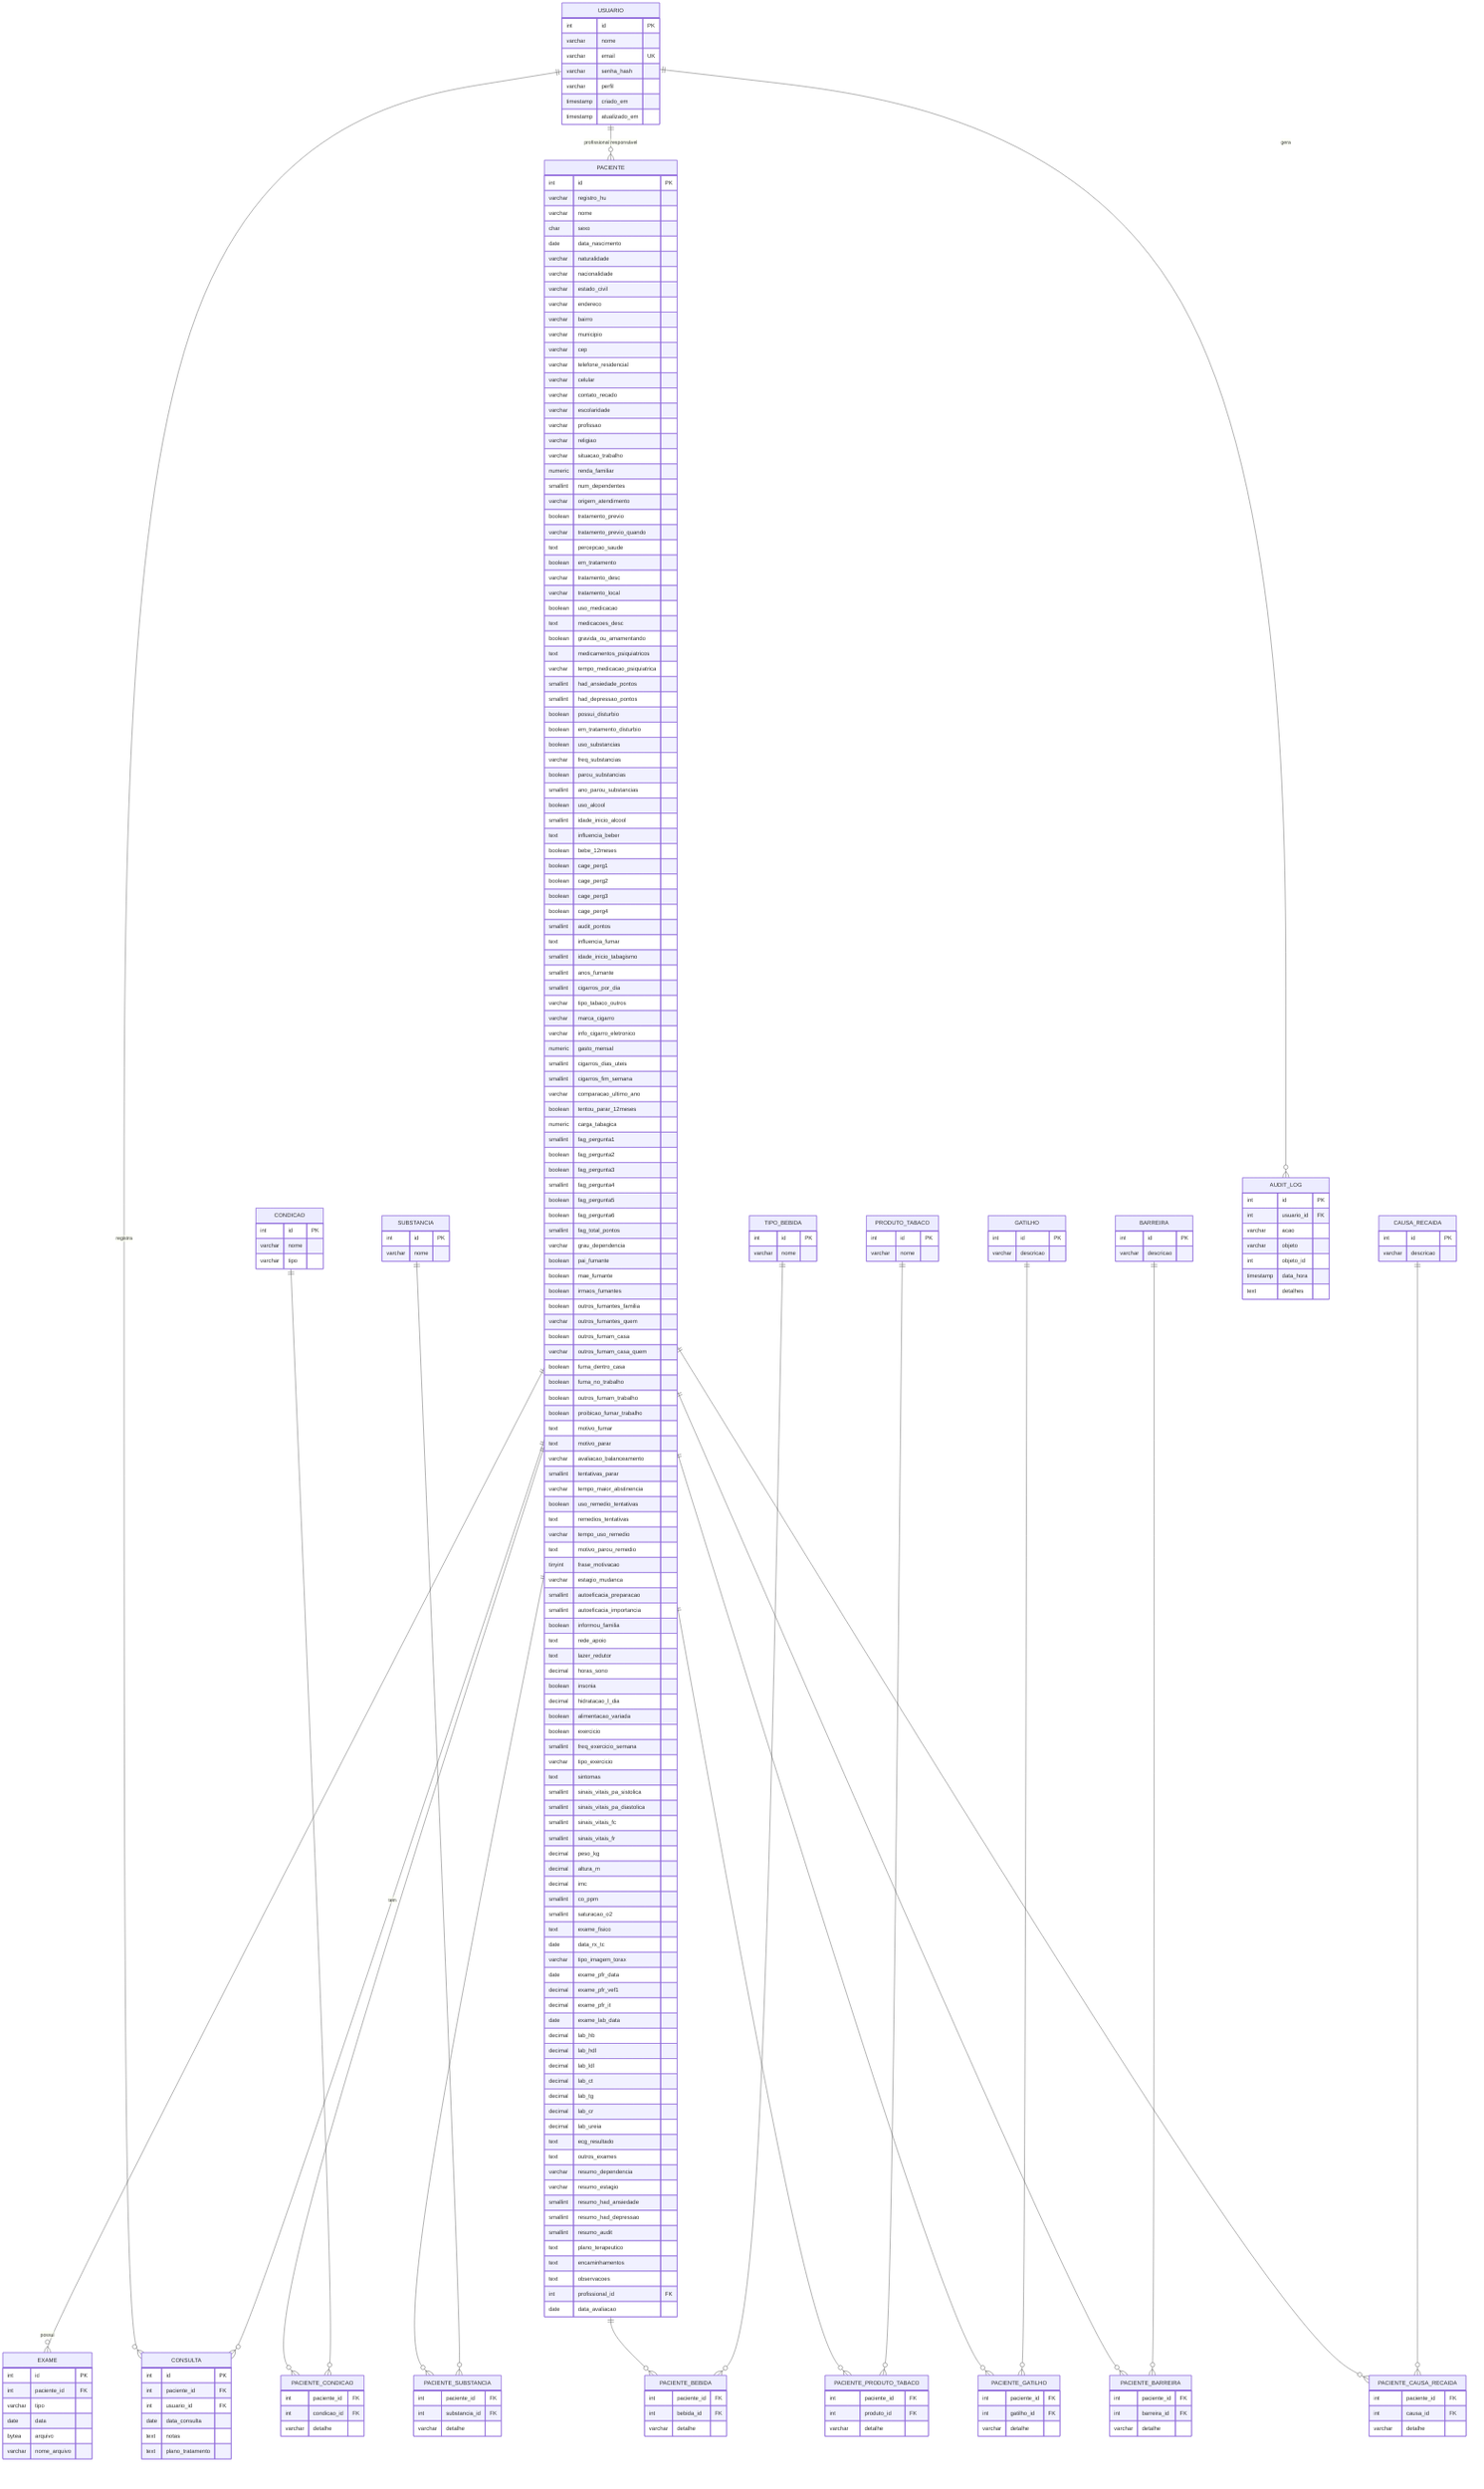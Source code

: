 erDiagram
    %% Entidades principais
    USUARIO {
        int id PK
        varchar nome
        varchar email UK
        varchar senha_hash
        varchar perfil
        timestamp criado_em
        timestamp atualizado_em
    }

    PACIENTE {
        int id PK
        varchar registro_hu
        varchar nome
        char sexo
        date data_nascimento
        varchar naturalidade
        varchar nacionalidade
        varchar estado_civil
        varchar endereco
        varchar bairro
        varchar municipio
        varchar cep
        varchar telefone_residencial
        varchar celular
        varchar contato_recado
        varchar escolaridade
        varchar profissao
        varchar religiao
        varchar situacao_trabalho
        numeric renda_familiar
        smallint num_dependentes
        varchar origem_atendimento
        boolean tratamento_previo
        varchar tratamento_previo_quando
        text percepcao_saude
        boolean em_tratamento
        varchar tratamento_desc
        varchar tratamento_local
        boolean uso_medicacao
        text medicacoes_desc
        boolean gravida_ou_amamentando
        text medicamentos_psiquiatricos
        varchar tempo_medicacao_psiquiatrica
        smallint had_ansiedade_pontos
        smallint had_depressao_pontos
        boolean possui_disturbio
        boolean em_tratamento_disturbio
        boolean uso_substancias
        varchar freq_substancias
        boolean parou_substancias
        smallint ano_parou_substancias
        boolean uso_alcool
        smallint idade_inicio_alcool
        text influencia_beber
        boolean bebe_12meses
        boolean cage_perg1
        boolean cage_perg2
        boolean cage_perg3
        boolean cage_perg4
        smallint audit_pontos
        text influencia_fumar
        smallint idade_inicio_tabagismo
        smallint anos_fumante
        smallint cigarros_por_dia
        varchar tipo_tabaco_outros
        varchar marca_cigarro
        varchar info_cigarro_eletronico
        numeric gasto_mensal
        smallint cigarros_dias_uteis
        smallint cigarros_fim_semana
        varchar comparacao_ultimo_ano
        boolean tentou_parar_12meses
        numeric carga_tabagica
        smallint fag_pergunta1
        boolean fag_pergunta2
        boolean fag_pergunta3
        smallint fag_pergunta4
        boolean fag_pergunta5
        boolean fag_pergunta6
        smallint fag_total_pontos
        varchar grau_dependencia
        boolean pai_fumante
        boolean mae_fumante
        boolean irmaos_fumantes
        boolean outros_fumantes_familia
        varchar outros_fumantes_quem
        boolean outros_fumam_casa
        varchar outros_fumam_casa_quem
        boolean fuma_dentro_casa
        boolean fuma_no_trabalho
        boolean outros_fumam_trabalho
        boolean proibicao_fumar_trabalho
        text motivo_fumar
        text motivo_parar
        varchar avaliacao_balanceamento
        smallint tentativas_parar
        varchar tempo_maior_abstinencia
        boolean uso_remedio_tentativas
        text remedios_tentativas
        varchar tempo_uso_remedio
        text motivo_parou_remedio
        tinyint frase_motivacao
        varchar estagio_mudanca
        smallint autoeficacia_preparacao
        smallint autoeficacia_importancia
        boolean informou_familia
        text rede_apoio
        text lazer_redutor
        decimal horas_sono
        boolean insonia
        decimal hidratacao_l_dia
        boolean alimentacao_variada
        boolean exercicio
        smallint freq_exercicio_semana
        varchar tipo_exercicio
        text sintomas
        smallint sinais_vitais_pa_sistolica
        smallint sinais_vitais_pa_diastolica
        smallint sinais_vitais_fc
        smallint sinais_vitais_fr
        decimal peso_kg
        decimal altura_m
        decimal imc
        smallint co_ppm
        smallint saturacao_o2
        text exame_fisico
        date data_rx_tc
        varchar tipo_imagem_torax
        date exame_pfr_data
        decimal exame_pfr_vef1
        decimal exame_pfr_it
        date exame_lab_data
        decimal lab_hb
        decimal lab_hdl
        decimal lab_ldl
        decimal lab_ct
        decimal lab_tg
        decimal lab_cr
        decimal lab_ureia
        text ecg_resultado
        text outros_exames
        varchar resumo_dependencia
        varchar resumo_estagio
        smallint resumo_had_ansiedade
        smallint resumo_had_depressao
        smallint resumo_audit
        text plano_terapeutico
        text encaminhamentos
        text observacoes
        int profissional_id FK
        date data_avaliacao
    }

    CONDICAO {
        int id PK
        varchar nome
        varchar tipo
    }

    SUBSTANCIA {
        int id PK
        varchar nome
    }

    TIPO_BEBIDA {
        int id PK
        varchar nome
    }

    PRODUTO_TABACO {
        int id PK
        varchar nome
    }

    GATILHO {
        int id PK
        varchar descricao
    }

    BARREIRA {
        int id PK
        varchar descricao
    }

    CAUSA_RECAIDA {
        int id PK
        varchar descricao
    }

    EXAME {
        int id PK
        int paciente_id FK
        varchar tipo
        date data
        bytea arquivo
        varchar nome_arquivo
    }

    CONSULTA {
        int id PK
        int paciente_id FK
        int usuario_id FK
        date data_consulta
        text notas
        text plano_tratamento
    }

    AUDIT_LOG {
        int id PK
        int usuario_id FK
        varchar acao
        varchar objeto
        int objeto_id
        timestamp data_hora
        text detalhes
    }

    %% Tabelas associativas (relacionamentos N:M)
    PACIENTE_CONDICAO {
        int paciente_id FK
        int condicao_id FK
        varchar detalhe
    }

    PACIENTE_SUBSTANCIA {
        int paciente_id FK
        int substancia_id FK
        varchar detalhe
    }

    PACIENTE_BEBIDA {
        int paciente_id FK
        int bebida_id FK
        varchar detalhe
    }

    PACIENTE_PRODUTO_TABACO {
        int paciente_id FK
        int produto_id FK
        varchar detalhe
    }

    PACIENTE_GATILHO {
        int paciente_id FK
        int gatilho_id FK
        varchar detalhe
    }

    PACIENTE_BARREIRA {
        int paciente_id FK
        int barreira_id FK
        varchar detalhe
    }

    PACIENTE_CAUSA_RECAIDA {
        int paciente_id FK
        int causa_id FK
        varchar detalhe
    }

    %% Relacionamentos
    USUARIO ||--o{ PACIENTE : "profissional responsável"
    USUARIO ||--o{ CONSULTA : "registra"
    USUARIO ||--o{ AUDIT_LOG : "gera"

    PACIENTE ||--o{ EXAME : "possui"
    PACIENTE ||--o{ CONSULTA : "tem"
    
    %% Relacionamentos N:M através das tabelas associativas
    PACIENTE ||--o{ PACIENTE_CONDICAO : ""
    CONDICAO ||--o{ PACIENTE_CONDICAO : ""
    
    PACIENTE ||--o{ PACIENTE_SUBSTANCIA : ""
    SUBSTANCIA ||--o{ PACIENTE_SUBSTANCIA : ""
    
    PACIENTE ||--o{ PACIENTE_BEBIDA : ""
    TIPO_BEBIDA ||--o{ PACIENTE_BEBIDA : ""
    
    PACIENTE ||--o{ PACIENTE_PRODUTO_TABACO : ""
    PRODUTO_TABACO ||--o{ PACIENTE_PRODUTO_TABACO : ""
    
    PACIENTE ||--o{ PACIENTE_GATILHO : ""
    GATILHO ||--o{ PACIENTE_GATILHO : ""
    
    PACIENTE ||--o{ PACIENTE_BARREIRA : ""
    BARREIRA ||--o{ PACIENTE_BARREIRA : ""
    
    PACIENTE ||--o{ PACIENTE_CAUSA_RECAIDA : ""
    CAUSA_RECAIDA ||--o{ PACIENTE_CAUSA_RECAIDA : ""